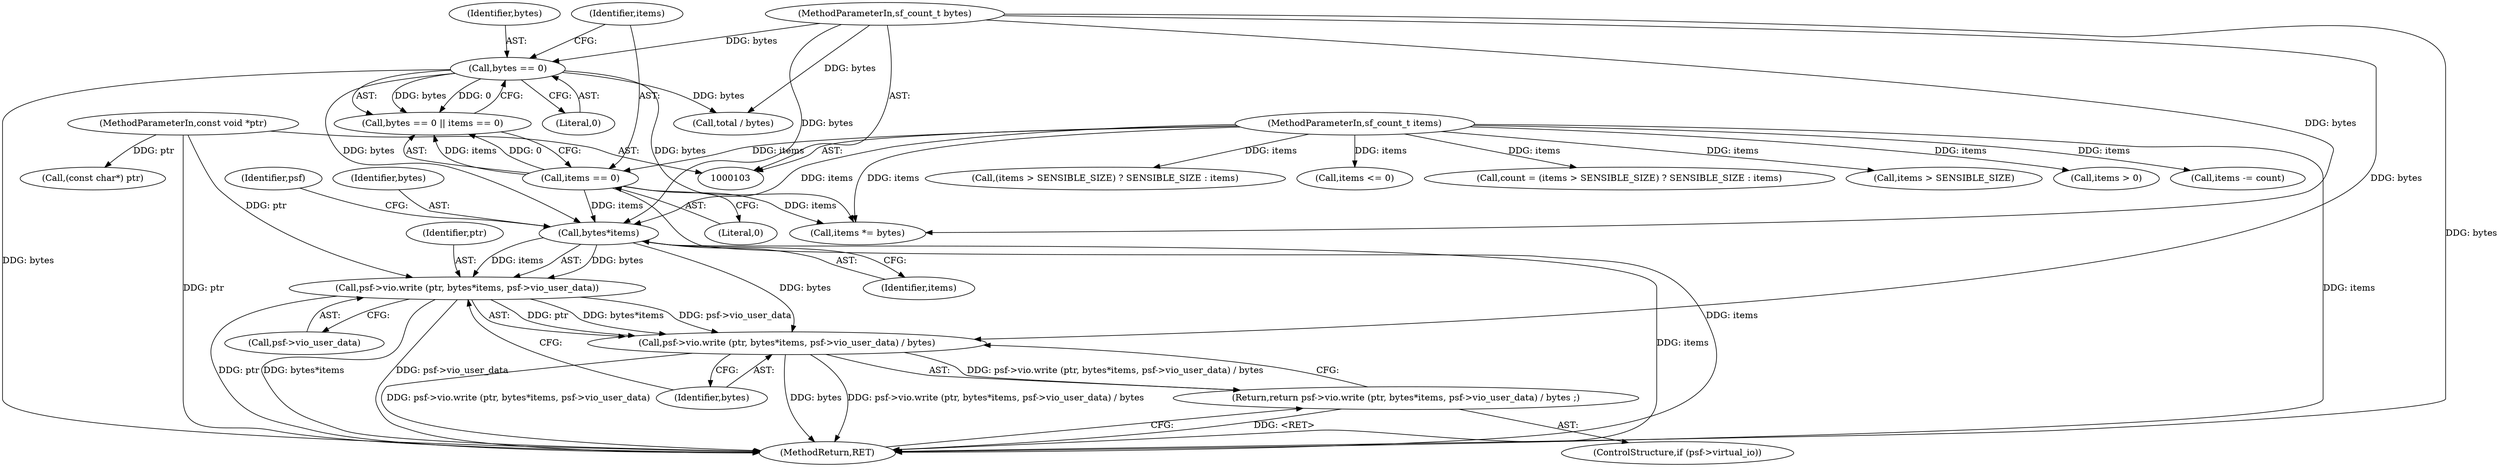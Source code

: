 digraph "0_libsndfile_725c7dbb95bfaf8b4bb7b04820e3a00cceea9ce6@API" {
"1000130" [label="(Call,psf->vio.write (ptr, bytes*items, psf->vio_user_data))"];
"1000104" [label="(MethodParameterIn,const void *ptr)"];
"1000132" [label="(Call,bytes*items)"];
"1000116" [label="(Call,bytes == 0)"];
"1000105" [label="(MethodParameterIn,sf_count_t bytes)"];
"1000119" [label="(Call,items == 0)"];
"1000106" [label="(MethodParameterIn,sf_count_t items)"];
"1000129" [label="(Call,psf->vio.write (ptr, bytes*items, psf->vio_user_data) / bytes)"];
"1000128" [label="(Return,return psf->vio.write (ptr, bytes*items, psf->vio_user_data) / bytes ;)"];
"1000116" [label="(Call,bytes == 0)"];
"1000130" [label="(Call,psf->vio.write (ptr, bytes*items, psf->vio_user_data))"];
"1000117" [label="(Identifier,bytes)"];
"1000138" [label="(Identifier,bytes)"];
"1000106" [label="(MethodParameterIn,sf_count_t items)"];
"1000170" [label="(Call,(const char*) ptr)"];
"1000136" [label="(Identifier,psf)"];
"1000120" [label="(Identifier,items)"];
"1000115" [label="(Call,bytes == 0 || items == 0)"];
"1000119" [label="(Call,items == 0)"];
"1000124" [label="(ControlStructure,if (psf->virtual_io))"];
"1000133" [label="(Identifier,bytes)"];
"1000118" [label="(Literal,0)"];
"1000135" [label="(Call,psf->vio_user_data)"];
"1000129" [label="(Call,psf->vio.write (ptr, bytes*items, psf->vio_user_data) / bytes)"];
"1000156" [label="(Call,items > SENSIBLE_SIZE)"];
"1000131" [label="(Identifier,ptr)"];
"1000211" [label="(Call,total / bytes)"];
"1000128" [label="(Return,return psf->vio.write (ptr, bytes*items, psf->vio_user_data) / bytes ;)"];
"1000149" [label="(Call,items > 0)"];
"1000198" [label="(Call,items -= count)"];
"1000214" [label="(MethodReturn,RET)"];
"1000134" [label="(Identifier,items)"];
"1000155" [label="(Call,(items > SENSIBLE_SIZE) ? SENSIBLE_SIZE : items)"];
"1000139" [label="(Call,items *= bytes)"];
"1000143" [label="(Call,items <= 0)"];
"1000104" [label="(MethodParameterIn,const void *ptr)"];
"1000132" [label="(Call,bytes*items)"];
"1000153" [label="(Call,count = (items > SENSIBLE_SIZE) ? SENSIBLE_SIZE : items)"];
"1000105" [label="(MethodParameterIn,sf_count_t bytes)"];
"1000121" [label="(Literal,0)"];
"1000130" -> "1000129"  [label="AST: "];
"1000130" -> "1000135"  [label="CFG: "];
"1000131" -> "1000130"  [label="AST: "];
"1000132" -> "1000130"  [label="AST: "];
"1000135" -> "1000130"  [label="AST: "];
"1000138" -> "1000130"  [label="CFG: "];
"1000130" -> "1000214"  [label="DDG: bytes*items"];
"1000130" -> "1000214"  [label="DDG: psf->vio_user_data"];
"1000130" -> "1000214"  [label="DDG: ptr"];
"1000130" -> "1000129"  [label="DDG: ptr"];
"1000130" -> "1000129"  [label="DDG: bytes*items"];
"1000130" -> "1000129"  [label="DDG: psf->vio_user_data"];
"1000104" -> "1000130"  [label="DDG: ptr"];
"1000132" -> "1000130"  [label="DDG: bytes"];
"1000132" -> "1000130"  [label="DDG: items"];
"1000104" -> "1000103"  [label="AST: "];
"1000104" -> "1000214"  [label="DDG: ptr"];
"1000104" -> "1000170"  [label="DDG: ptr"];
"1000132" -> "1000134"  [label="CFG: "];
"1000133" -> "1000132"  [label="AST: "];
"1000134" -> "1000132"  [label="AST: "];
"1000136" -> "1000132"  [label="CFG: "];
"1000132" -> "1000214"  [label="DDG: items"];
"1000116" -> "1000132"  [label="DDG: bytes"];
"1000105" -> "1000132"  [label="DDG: bytes"];
"1000119" -> "1000132"  [label="DDG: items"];
"1000106" -> "1000132"  [label="DDG: items"];
"1000132" -> "1000129"  [label="DDG: bytes"];
"1000116" -> "1000115"  [label="AST: "];
"1000116" -> "1000118"  [label="CFG: "];
"1000117" -> "1000116"  [label="AST: "];
"1000118" -> "1000116"  [label="AST: "];
"1000120" -> "1000116"  [label="CFG: "];
"1000115" -> "1000116"  [label="CFG: "];
"1000116" -> "1000214"  [label="DDG: bytes"];
"1000116" -> "1000115"  [label="DDG: bytes"];
"1000116" -> "1000115"  [label="DDG: 0"];
"1000105" -> "1000116"  [label="DDG: bytes"];
"1000116" -> "1000139"  [label="DDG: bytes"];
"1000116" -> "1000211"  [label="DDG: bytes"];
"1000105" -> "1000103"  [label="AST: "];
"1000105" -> "1000214"  [label="DDG: bytes"];
"1000105" -> "1000129"  [label="DDG: bytes"];
"1000105" -> "1000139"  [label="DDG: bytes"];
"1000105" -> "1000211"  [label="DDG: bytes"];
"1000119" -> "1000115"  [label="AST: "];
"1000119" -> "1000121"  [label="CFG: "];
"1000120" -> "1000119"  [label="AST: "];
"1000121" -> "1000119"  [label="AST: "];
"1000115" -> "1000119"  [label="CFG: "];
"1000119" -> "1000214"  [label="DDG: items"];
"1000119" -> "1000115"  [label="DDG: items"];
"1000119" -> "1000115"  [label="DDG: 0"];
"1000106" -> "1000119"  [label="DDG: items"];
"1000119" -> "1000139"  [label="DDG: items"];
"1000106" -> "1000103"  [label="AST: "];
"1000106" -> "1000214"  [label="DDG: items"];
"1000106" -> "1000139"  [label="DDG: items"];
"1000106" -> "1000143"  [label="DDG: items"];
"1000106" -> "1000149"  [label="DDG: items"];
"1000106" -> "1000153"  [label="DDG: items"];
"1000106" -> "1000156"  [label="DDG: items"];
"1000106" -> "1000155"  [label="DDG: items"];
"1000106" -> "1000198"  [label="DDG: items"];
"1000129" -> "1000128"  [label="AST: "];
"1000129" -> "1000138"  [label="CFG: "];
"1000138" -> "1000129"  [label="AST: "];
"1000128" -> "1000129"  [label="CFG: "];
"1000129" -> "1000214"  [label="DDG: psf->vio.write (ptr, bytes*items, psf->vio_user_data)"];
"1000129" -> "1000214"  [label="DDG: psf->vio.write (ptr, bytes*items, psf->vio_user_data) / bytes"];
"1000129" -> "1000214"  [label="DDG: bytes"];
"1000129" -> "1000128"  [label="DDG: psf->vio.write (ptr, bytes*items, psf->vio_user_data) / bytes"];
"1000128" -> "1000124"  [label="AST: "];
"1000214" -> "1000128"  [label="CFG: "];
"1000128" -> "1000214"  [label="DDG: <RET>"];
}

